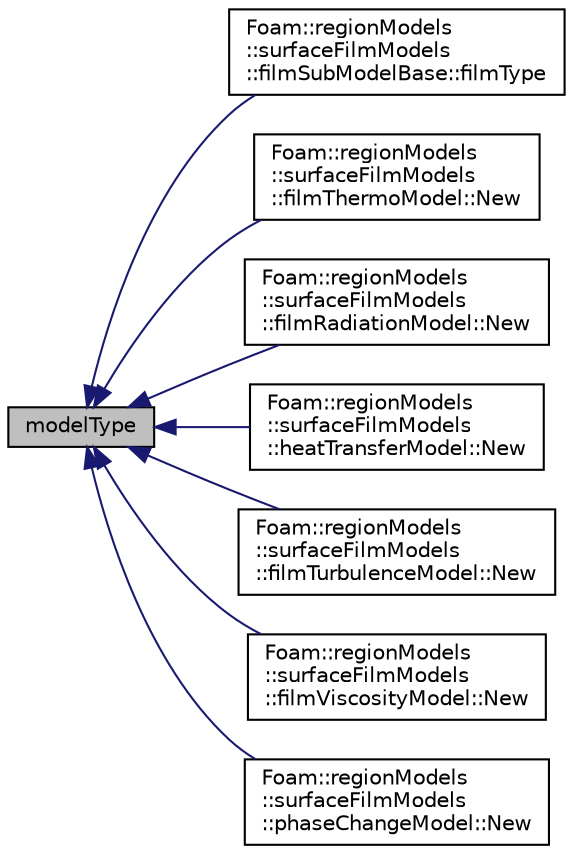 digraph "modelType"
{
  bgcolor="transparent";
  edge [fontname="Helvetica",fontsize="10",labelfontname="Helvetica",labelfontsize="10"];
  node [fontname="Helvetica",fontsize="10",shape=record];
  rankdir="LR";
  Node1 [label="modelType",height=0.2,width=0.4,color="black", fillcolor="grey75", style="filled" fontcolor="black"];
  Node1 -> Node2 [dir="back",color="midnightblue",fontsize="10",style="solid",fontname="Helvetica"];
  Node2 [label="Foam::regionModels\l::surfaceFilmModels\l::filmSubModelBase::filmType",height=0.2,width=0.4,color="black",URL="$classFoam_1_1regionModels_1_1surfaceFilmModels_1_1filmSubModelBase.html#aa8828bc8008b74872e4f22387eb28ec0"];
  Node1 -> Node3 [dir="back",color="midnightblue",fontsize="10",style="solid",fontname="Helvetica"];
  Node3 [label="Foam::regionModels\l::surfaceFilmModels\l::filmThermoModel::New",height=0.2,width=0.4,color="black",URL="$classFoam_1_1regionModels_1_1surfaceFilmModels_1_1filmThermoModel.html#a6eaa37e4c2def5f48a419a3ecbf15fea",tooltip="Return a reference to the selected phase change model. "];
  Node1 -> Node4 [dir="back",color="midnightblue",fontsize="10",style="solid",fontname="Helvetica"];
  Node4 [label="Foam::regionModels\l::surfaceFilmModels\l::filmRadiationModel::New",height=0.2,width=0.4,color="black",URL="$classFoam_1_1regionModels_1_1surfaceFilmModels_1_1filmRadiationModel.html#a2c17d2df9f617898abfda572d924144e",tooltip="Return a reference to the selected phase change model. "];
  Node1 -> Node5 [dir="back",color="midnightblue",fontsize="10",style="solid",fontname="Helvetica"];
  Node5 [label="Foam::regionModels\l::surfaceFilmModels\l::heatTransferModel::New",height=0.2,width=0.4,color="black",URL="$classFoam_1_1regionModels_1_1surfaceFilmModels_1_1heatTransferModel.html#aa161945f26b65997528f3334d8316699",tooltip="Return a reference to the selected phase change model. "];
  Node1 -> Node6 [dir="back",color="midnightblue",fontsize="10",style="solid",fontname="Helvetica"];
  Node6 [label="Foam::regionModels\l::surfaceFilmModels\l::filmTurbulenceModel::New",height=0.2,width=0.4,color="black",URL="$classFoam_1_1regionModels_1_1surfaceFilmModels_1_1filmTurbulenceModel.html#a1dac11bfefd3ce517fe8d73c9bd446a3",tooltip="Return a reference to the selected injection model. "];
  Node1 -> Node7 [dir="back",color="midnightblue",fontsize="10",style="solid",fontname="Helvetica"];
  Node7 [label="Foam::regionModels\l::surfaceFilmModels\l::filmViscosityModel::New",height=0.2,width=0.4,color="black",URL="$classFoam_1_1regionModels_1_1surfaceFilmModels_1_1filmViscosityModel.html#ae034a57afcb6a599518c9dc4cca4d346",tooltip="Return a reference to the selected phase change model. "];
  Node1 -> Node8 [dir="back",color="midnightblue",fontsize="10",style="solid",fontname="Helvetica"];
  Node8 [label="Foam::regionModels\l::surfaceFilmModels\l::phaseChangeModel::New",height=0.2,width=0.4,color="black",URL="$classFoam_1_1regionModels_1_1surfaceFilmModels_1_1phaseChangeModel.html#a1028f14607a0b267f0159cc00b3e2335",tooltip="Return a reference to the selected phase change model. "];
}
